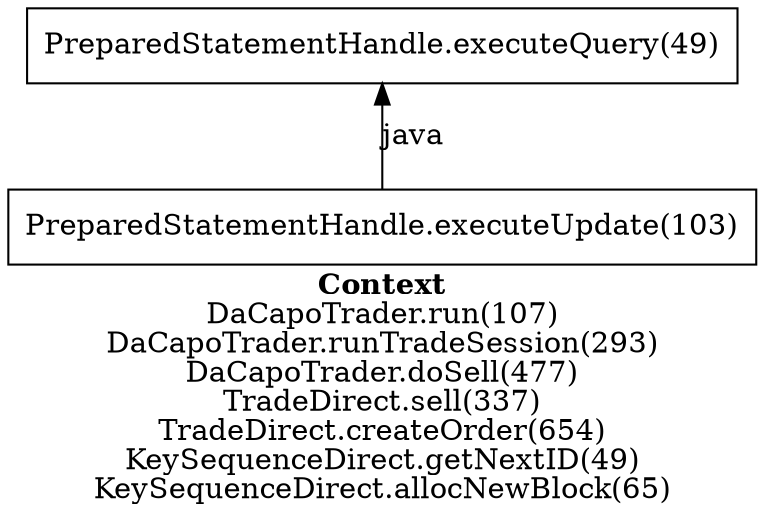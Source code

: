 digraph 1804005959 { 
label=<<font face="Times-Bold">Context</font><br/>DaCapoTrader.run(107)<br/>DaCapoTrader.runTradeSession(293)<br/>DaCapoTrader.doSell(477)<br/>TradeDirect.sell(337)<br/>TradeDirect.createOrder(654)<br/>KeySequenceDirect.getNextID(49)<br/>KeySequenceDirect.allocNewBlock(65)>;rankdir=BT;
1 [label="PreparedStatementHandle.executeQuery(49)\n", shape=box];
2 [label="PreparedStatementHandle.executeUpdate(103)\n", shape=box];
2 -> 1 [label="java" color=black];
}

